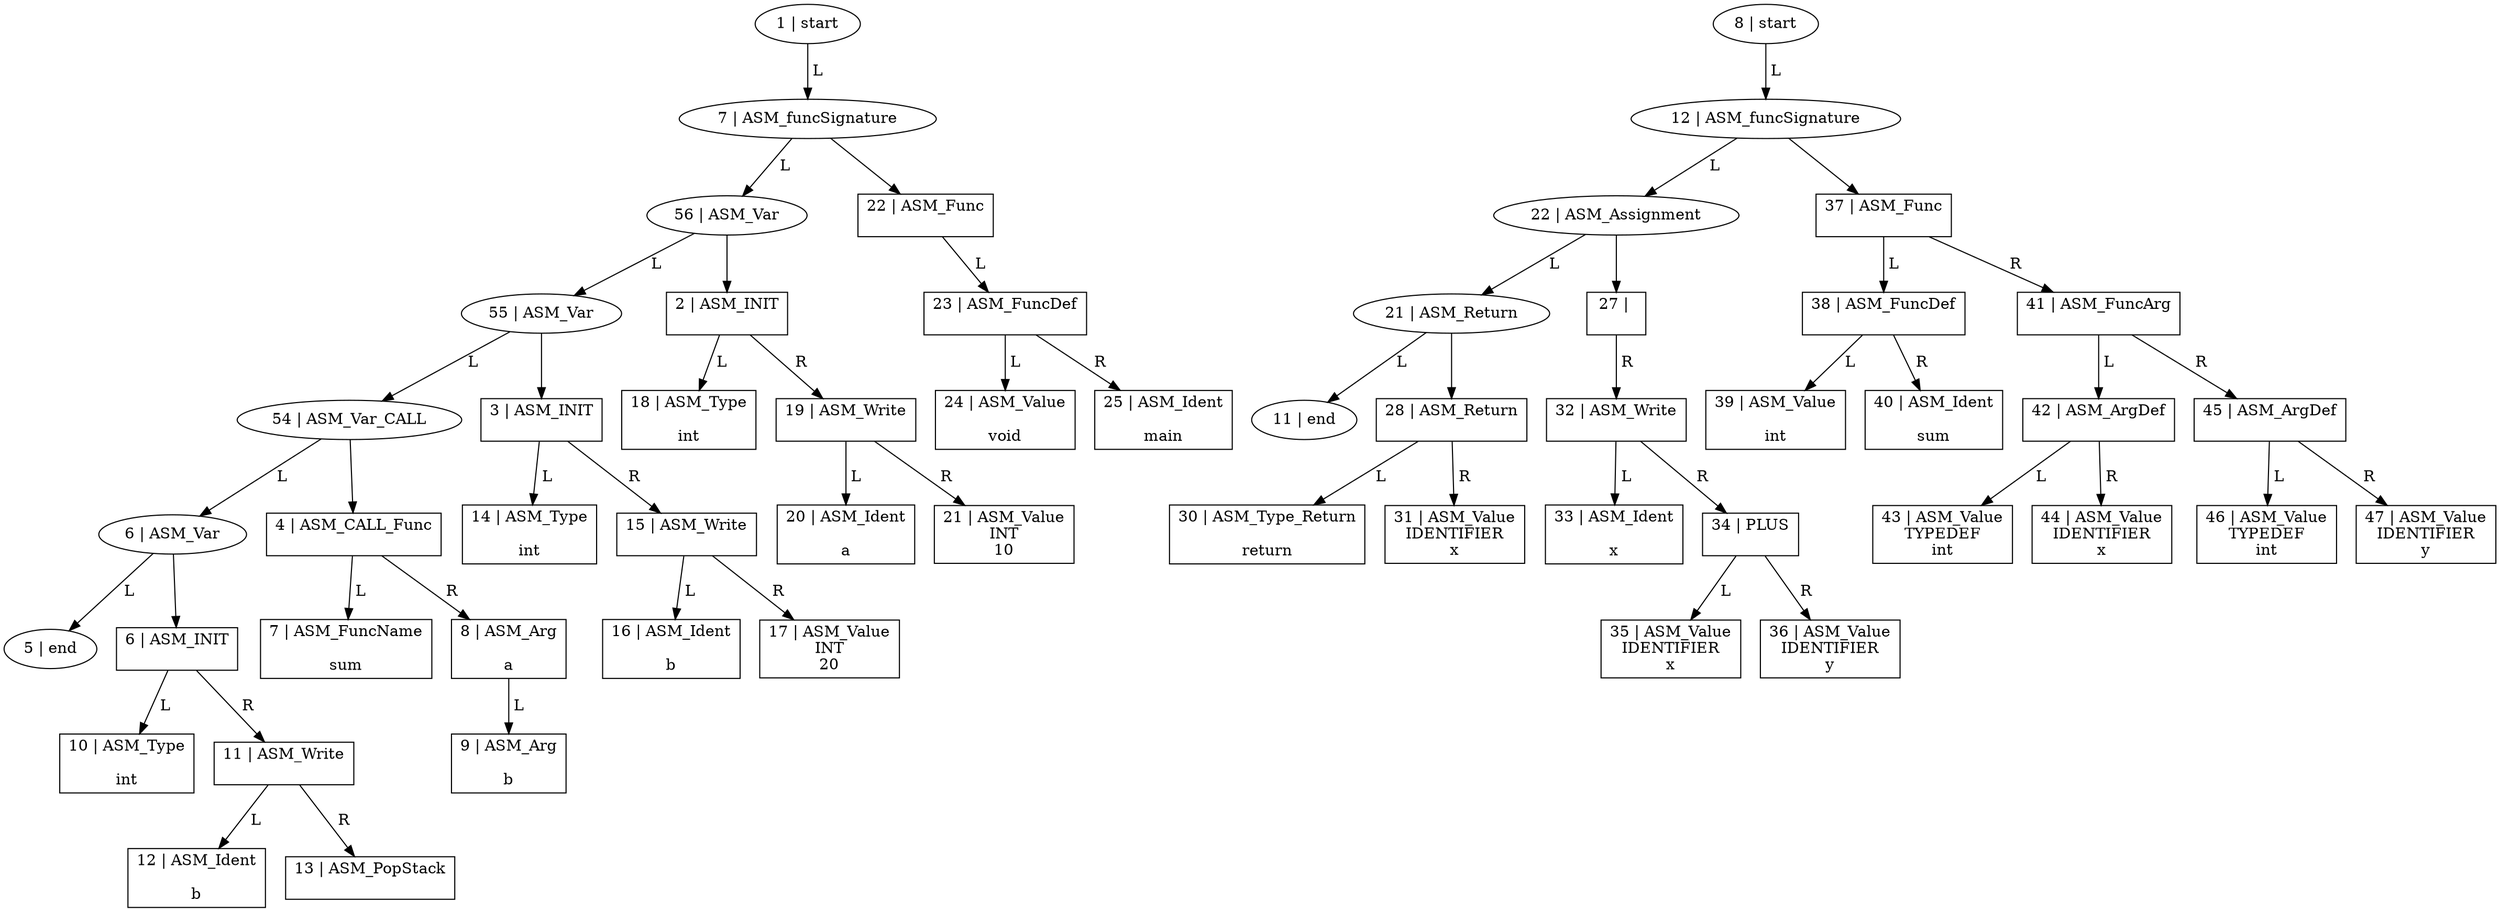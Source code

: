 digraph G {
    node [shape=box];
  "1 | start" [shape=ellipse];
  "1 | start" -> "7 | ASM_funcSignature" [label=" L "];
  "7 | ASM_funcSignature" [shape=ellipse];
  "7 | ASM_funcSignature" -> "56 | ASM_Var" [label=" L "];
  "56 | ASM_Var" [shape=ellipse];
  "56 | ASM_Var" -> "55 | ASM_Var" [label=" L "];
  "55 | ASM_Var" [shape=ellipse];
  "55 | ASM_Var" -> "54 | ASM_Var_CALL" [label=" L "];
  "54 | ASM_Var_CALL" [shape=ellipse];
  "54 | ASM_Var_CALL" -> "6 | ASM_Var" [label=" L "];
  "6 | ASM_Var" [shape=ellipse];
  "6 | ASM_Var" -> "5 | end" [label=" L "];
  "5 | end" [shape=ellipse];
  "6 | ASM_Var" -> "6 | ASM_INIT\n\n"[shape=box];
  "6 | ASM_INIT\n\n" [shape=box];
  "6 | ASM_INIT\n\n" -> "10 | ASM_Type\n\nint" [label=" L "];
  "10 | ASM_Type\n\nint" [shape=box];
  "6 | ASM_INIT\n\n" -> "11 | ASM_Write\n\n" [label=" R "];
  "11 | ASM_Write\n\n" [shape=box];
  "11 | ASM_Write\n\n" -> "12 | ASM_Ident\n\nb" [label=" L "];
  "12 | ASM_Ident\n\nb" [shape=box];
  "11 | ASM_Write\n\n" -> "13 | ASM_PopStack\n\n" [label=" R "];
  "13 | ASM_PopStack\n\n" [shape=box];
  "54 | ASM_Var_CALL" -> "4 | ASM_CALL_Func\n\n"[shape=box];
  "4 | ASM_CALL_Func\n\n" [shape=box];
  "4 | ASM_CALL_Func\n\n" -> "7 | ASM_FuncName\n\nsum" [label=" L "];
  "7 | ASM_FuncName\n\nsum" [shape=box];
  "4 | ASM_CALL_Func\n\n" -> "8 | ASM_Arg\n\na" [label=" R "];
  "8 | ASM_Arg\n\na" [shape=box];
  "8 | ASM_Arg\n\na" -> "9 | ASM_Arg\n\nb" [label=" L "];
  "9 | ASM_Arg\n\nb" [shape=box];
  "55 | ASM_Var" -> "3 | ASM_INIT\n\n"[shape=box];
  "3 | ASM_INIT\n\n" [shape=box];
  "3 | ASM_INIT\n\n" -> "14 | ASM_Type\n\nint" [label=" L "];
  "14 | ASM_Type\n\nint" [shape=box];
  "3 | ASM_INIT\n\n" -> "15 | ASM_Write\n\n" [label=" R "];
  "15 | ASM_Write\n\n" [shape=box];
  "15 | ASM_Write\n\n" -> "16 | ASM_Ident\n\nb" [label=" L "];
  "16 | ASM_Ident\n\nb" [shape=box];
  "15 | ASM_Write\n\n" -> "17 | ASM_Value\nINT\n20" [label=" R "];
  "17 | ASM_Value\nINT\n20" [shape=box];
  "56 | ASM_Var" -> "2 | ASM_INIT\n\n"[shape=box];
  "2 | ASM_INIT\n\n" [shape=box];
  "2 | ASM_INIT\n\n" -> "18 | ASM_Type\n\nint" [label=" L "];
  "18 | ASM_Type\n\nint" [shape=box];
  "2 | ASM_INIT\n\n" -> "19 | ASM_Write\n\n" [label=" R "];
  "19 | ASM_Write\n\n" [shape=box];
  "19 | ASM_Write\n\n" -> "20 | ASM_Ident\n\na" [label=" L "];
  "20 | ASM_Ident\n\na" [shape=box];
  "19 | ASM_Write\n\n" -> "21 | ASM_Value\nINT\n10" [label=" R "];
  "21 | ASM_Value\nINT\n10" [shape=box];
  "7 | ASM_funcSignature" -> "22 | ASM_Func\n\n"[shape=box];
  "22 | ASM_Func\n\n" [shape=box];
  "22 | ASM_Func\n\n" -> "23 | ASM_FuncDef\n\n" [label=" L "];
  "23 | ASM_FuncDef\n\n" [shape=box];
  "23 | ASM_FuncDef\n\n" -> "24 | ASM_Value\n\nvoid" [label=" L "];
  "24 | ASM_Value\n\nvoid" [shape=box];
  "23 | ASM_FuncDef\n\n" -> "25 | ASM_Ident\n\nmain" [label=" R "];
  "25 | ASM_Ident\n\nmain" [shape=box];
  "8 | start" [shape=ellipse];
  "8 | start" -> "12 | ASM_funcSignature" [label=" L "];
  "12 | ASM_funcSignature" [shape=ellipse];
  "12 | ASM_funcSignature" -> "22 | ASM_Assignment" [label=" L "];
  "22 | ASM_Assignment" [shape=ellipse];
  "22 | ASM_Assignment" -> "21 | ASM_Return" [label=" L "];
  "21 | ASM_Return" [shape=ellipse];
  "21 | ASM_Return" -> "11 | end" [label=" L "];
  "11 | end" [shape=ellipse];
  "21 | ASM_Return" -> "28 | ASM_Return\n\n"[shape=box];
  "28 | ASM_Return\n\n" [shape=box];
  "28 | ASM_Return\n\n" -> "30 | ASM_Type_Return\n\nreturn" [label=" L "];
  "30 | ASM_Type_Return\n\nreturn" [shape=box];
  "28 | ASM_Return\n\n" -> "31 | ASM_Value\nIDENTIFIER\nx" [label=" R "];
  "31 | ASM_Value\nIDENTIFIER\nx" [shape=box];
  "22 | ASM_Assignment" -> "27 | \n\n"[shape=box];
  "27 | \n\n" [shape=box];
  "27 | \n\n" -> "32 | ASM_Write\n\n" [label=" R "];
  "32 | ASM_Write\n\n" [shape=box];
  "32 | ASM_Write\n\n" -> "33 | ASM_Ident\n\nx" [label=" L "];
  "33 | ASM_Ident\n\nx" [shape=box];
  "32 | ASM_Write\n\n" -> "34 | PLUS\n\n" [label=" R "];
  "34 | PLUS\n\n" [shape=box];
  "34 | PLUS\n\n" -> "35 | ASM_Value\nIDENTIFIER\nx" [label=" L "];
  "35 | ASM_Value\nIDENTIFIER\nx" [shape=box];
  "34 | PLUS\n\n" -> "36 | ASM_Value\nIDENTIFIER\ny" [label=" R "];
  "36 | ASM_Value\nIDENTIFIER\ny" [shape=box];
  "12 | ASM_funcSignature" -> "37 | ASM_Func\n\n"[shape=box];
  "37 | ASM_Func\n\n" [shape=box];
  "37 | ASM_Func\n\n" -> "38 | ASM_FuncDef\n\n" [label=" L "];
  "38 | ASM_FuncDef\n\n" [shape=box];
  "38 | ASM_FuncDef\n\n" -> "39 | ASM_Value\n\nint" [label=" L "];
  "39 | ASM_Value\n\nint" [shape=box];
  "38 | ASM_FuncDef\n\n" -> "40 | ASM_Ident\n\nsum" [label=" R "];
  "40 | ASM_Ident\n\nsum" [shape=box];
  "37 | ASM_Func\n\n" -> "41 | ASM_FuncArg\n\n" [label=" R "];
  "41 | ASM_FuncArg\n\n" [shape=box];
  "41 | ASM_FuncArg\n\n" -> "42 | ASM_ArgDef\n\n" [label=" L "];
  "42 | ASM_ArgDef\n\n" [shape=box];
  "42 | ASM_ArgDef\n\n" -> "43 | ASM_Value\nTYPEDEF\nint" [label=" L "];
  "43 | ASM_Value\nTYPEDEF\nint" [shape=box];
  "42 | ASM_ArgDef\n\n" -> "44 | ASM_Value\nIDENTIFIER\nx" [label=" R "];
  "44 | ASM_Value\nIDENTIFIER\nx" [shape=box];
  "41 | ASM_FuncArg\n\n" -> "45 | ASM_ArgDef\n\n" [label=" R "];
  "45 | ASM_ArgDef\n\n" [shape=box];
  "45 | ASM_ArgDef\n\n" -> "46 | ASM_Value\nTYPEDEF\nint" [label=" L "];
  "46 | ASM_Value\nTYPEDEF\nint" [shape=box];
  "45 | ASM_ArgDef\n\n" -> "47 | ASM_Value\nIDENTIFIER\ny" [label=" R "];
  "47 | ASM_Value\nIDENTIFIER\ny" [shape=box];
}
